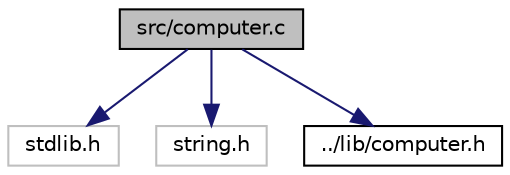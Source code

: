 digraph "src/computer.c"
{
 // LATEX_PDF_SIZE
  edge [fontname="Helvetica",fontsize="10",labelfontname="Helvetica",labelfontsize="10"];
  node [fontname="Helvetica",fontsize="10",shape=record];
  Node1 [label="src/computer.c",height=0.2,width=0.4,color="black", fillcolor="grey75", style="filled", fontcolor="black",tooltip="Le fichier computer.c définie les fonctions primitives de la structure computer_t."];
  Node1 -> Node2 [color="midnightblue",fontsize="10",style="solid"];
  Node2 [label="stdlib.h",height=0.2,width=0.4,color="grey75", fillcolor="white", style="filled",tooltip=" "];
  Node1 -> Node3 [color="midnightblue",fontsize="10",style="solid"];
  Node3 [label="string.h",height=0.2,width=0.4,color="grey75", fillcolor="white", style="filled",tooltip=" "];
  Node1 -> Node4 [color="midnightblue",fontsize="10",style="solid"];
  Node4 [label="../lib/computer.h",height=0.2,width=0.4,color="black", fillcolor="white", style="filled",URL="$computer_8h_source.html",tooltip=" "];
}
